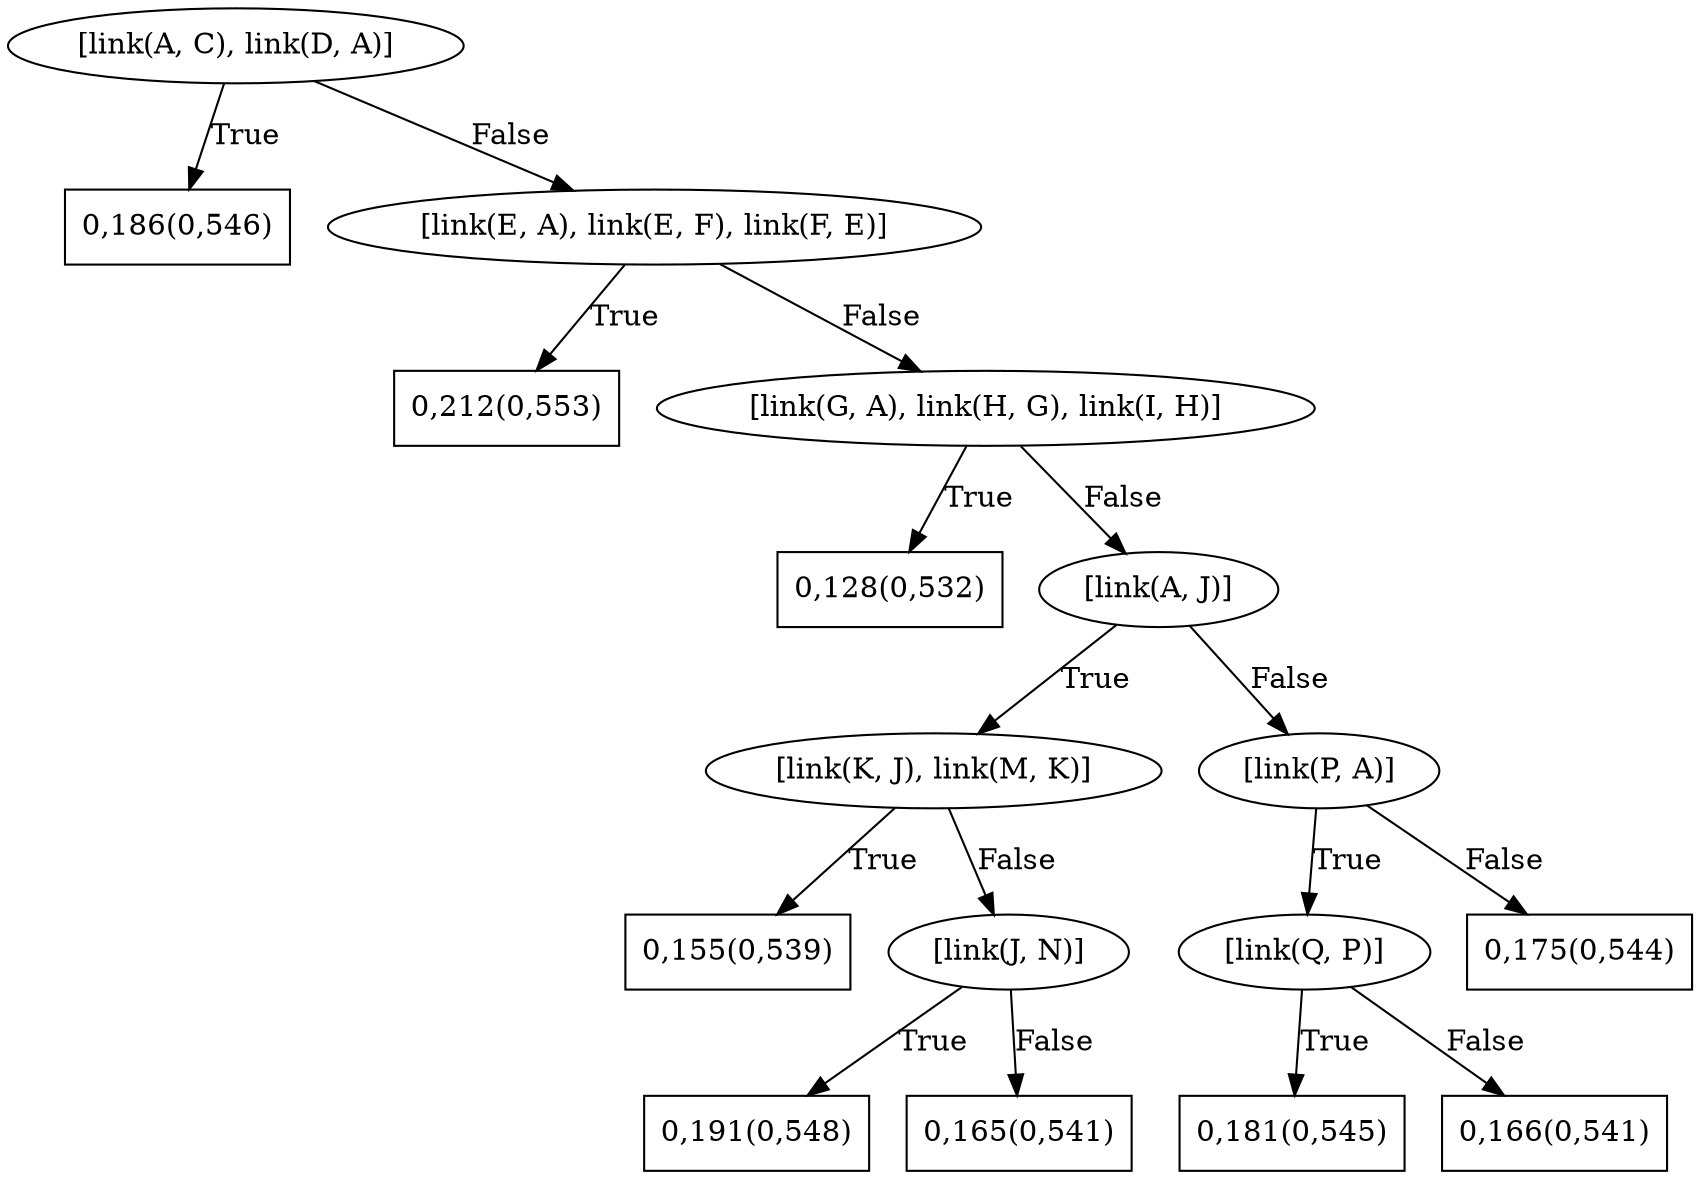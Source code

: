 digraph G{ 
1[label = "[link(A, C), link(D, A)]"];
1 -> 2[label="True"];
1 -> 3[label="False"];
2[shape = box,label = "0,186(0,546)"];
3[label = "[link(E, A), link(E, F), link(F, E)]"];
3 -> 4[label="True"];
3 -> 5[label="False"];
4[shape = box,label = "0,212(0,553)"];
5[label = "[link(G, A), link(H, G), link(I, H)]"];
5 -> 6[label="True"];
5 -> 7[label="False"];
6[shape = box,label = "0,128(0,532)"];
7[label = "[link(A, J)]"];
7 -> 8[label="True"];
7 -> 9[label="False"];
8[label = "[link(K, J), link(M, K)]"];
8 -> 10[label="True"];
8 -> 11[label="False"];
10[shape = box,label = "0,155(0,539)"];
11[label = "[link(J, N)]"];
11 -> 12[label="True"];
11 -> 13[label="False"];
12[shape = box,label = "0,191(0,548)"];
13[shape = box,label = "0,165(0,541)"];
9[label = "[link(P, A)]"];
9 -> 14[label="True"];
9 -> 15[label="False"];
14[label = "[link(Q, P)]"];
14 -> 16[label="True"];
14 -> 17[label="False"];
16[shape = box,label = "0,181(0,545)"];
17[shape = box,label = "0,166(0,541)"];
15[shape = box,label = "0,175(0,544)"];
}
